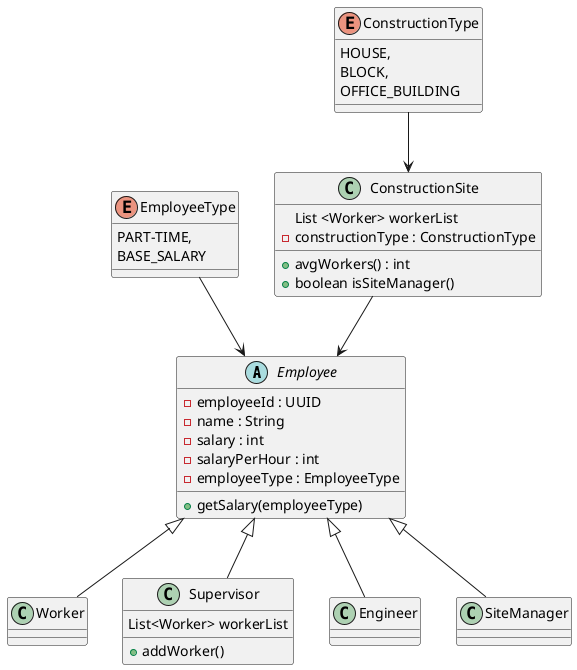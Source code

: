 @startuml
abstract class Employee{
-employeeId : UUID
-name : String
-salary : int
-salaryPerHour : int
-employeeType : EmployeeType
+getSalary(employeeType)
}

enum EmployeeType{
PART-TIME,
BASE_SALARY
}

class Worker extends Employee{}

class Supervisor extends Employee{
List<Worker> workerList
+addWorker()
}

class Engineer extends Employee{}

class SiteManager extends Employee{}

class ConstructionSite{
List <Worker> workerList
-constructionType : ConstructionType
+avgWorkers() : int
+boolean isSiteManager()
}

enum ConstructionType{
HOUSE,
BLOCK,
OFFICE_BUILDING
}

ConstructionSite --> Employee
EmployeeType --> Employee
ConstructionType --> ConstructionSite
@enduml